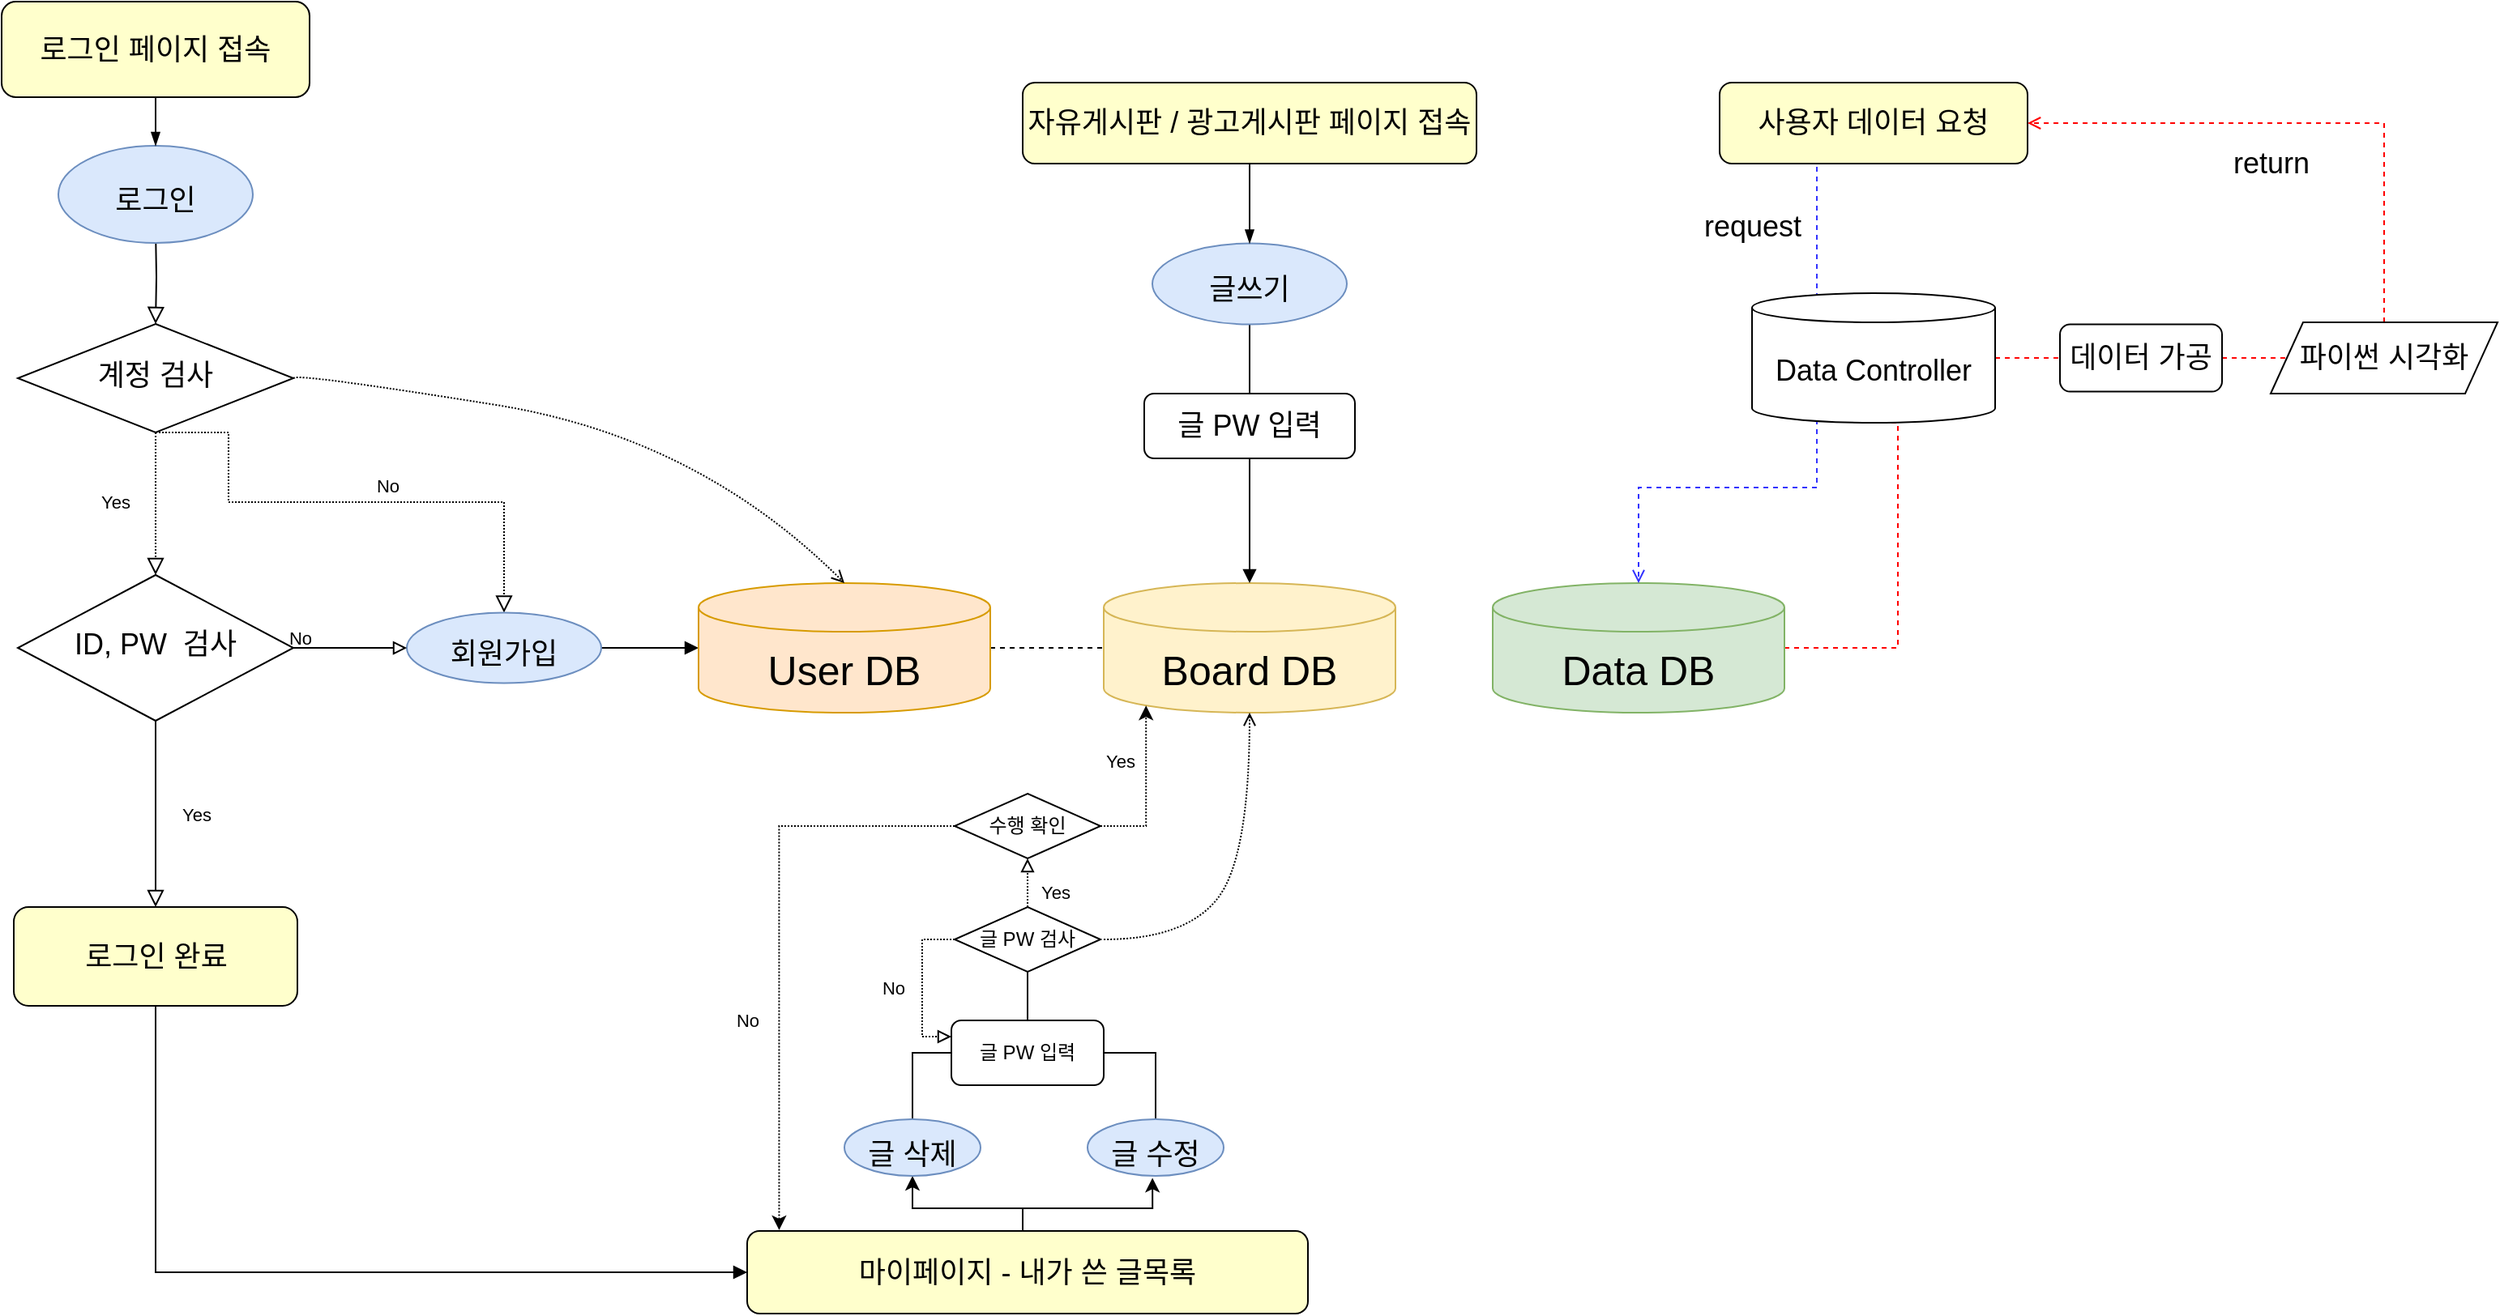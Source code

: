 <mxfile version="20.1.1" type="device"><diagram id="C5RBs43oDa-KdzZeNtuy" name="Page-1"><mxGraphModel dx="1678" dy="941" grid="1" gridSize="10" guides="1" tooltips="1" connect="1" arrows="1" fold="1" page="1" pageScale="1" pageWidth="1600" pageHeight="900" math="0" shadow="0"><root><mxCell id="WIyWlLk6GJQsqaUBKTNV-0"/><mxCell id="WIyWlLk6GJQsqaUBKTNV-1" parent="WIyWlLk6GJQsqaUBKTNV-0"/><mxCell id="bBwQ-RSHp12rILGkyPcm-10" value="&lt;font style=&quot;font-size: 11px;&quot;&gt;No&lt;/font&gt;" style="endArrow=classic;html=1;rounded=0;fontSize=20;entryX=0;entryY=0.5;entryDx=0;entryDy=0;strokeColor=none;" parent="WIyWlLk6GJQsqaUBKTNV-1" target="WIyWlLk6GJQsqaUBKTNV-7" edge="1"><mxGeometry x="-0.111" y="10" width="50" height="50" relative="1" as="geometry"><mxPoint x="190" y="469" as="sourcePoint"/><mxPoint x="240" y="419" as="targetPoint"/><mxPoint as="offset"/></mxGeometry></mxCell><mxCell id="WIyWlLk6GJQsqaUBKTNV-2" value="" style="rounded=0;html=1;jettySize=auto;orthogonalLoop=1;fontSize=11;endArrow=block;endFill=0;endSize=8;strokeWidth=1;shadow=0;labelBackgroundColor=none;edgeStyle=orthogonalEdgeStyle;" parent="WIyWlLk6GJQsqaUBKTNV-1" target="WIyWlLk6GJQsqaUBKTNV-6" edge="1"><mxGeometry relative="1" as="geometry"><mxPoint x="155" y="210" as="sourcePoint"/></mxGeometry></mxCell><mxCell id="WIyWlLk6GJQsqaUBKTNV-5" value="No" style="edgeStyle=orthogonalEdgeStyle;rounded=0;html=1;jettySize=auto;orthogonalLoop=1;fontSize=11;endArrow=block;endFill=0;endSize=8;strokeWidth=1;shadow=0;labelBackgroundColor=none;dashed=1;dashPattern=1 1;exitX=0.5;exitY=1;exitDx=0;exitDy=0;" parent="WIyWlLk6GJQsqaUBKTNV-1" source="WIyWlLk6GJQsqaUBKTNV-6" target="WIyWlLk6GJQsqaUBKTNV-7" edge="1"><mxGeometry x="0.14" y="10" relative="1" as="geometry"><mxPoint as="offset"/><Array as="points"><mxPoint x="200" y="379"/><mxPoint x="370" y="379"/></Array><mxPoint x="240" y="303" as="sourcePoint"/></mxGeometry></mxCell><mxCell id="WIyWlLk6GJQsqaUBKTNV-6" value="&lt;font style=&quot;font-size: 18px;&quot;&gt;계정 검사&lt;/font&gt;" style="rhombus;whiteSpace=wrap;html=1;shadow=0;fontFamily=Helvetica;fontSize=12;align=center;strokeWidth=1;spacing=6;spacingTop=-4;" parent="WIyWlLk6GJQsqaUBKTNV-1" vertex="1"><mxGeometry x="70" y="269" width="170" height="67" as="geometry"/></mxCell><mxCell id="bBwQ-RSHp12rILGkyPcm-20" style="edgeStyle=orthogonalEdgeStyle;rounded=0;orthogonalLoop=1;jettySize=auto;html=1;exitX=1;exitY=0.5;exitDx=0;exitDy=0;entryX=0;entryY=0.5;entryDx=0;entryDy=0;entryPerimeter=0;labelBackgroundColor=default;fontFamily=Helvetica;fontSize=20;fontColor=default;endArrow=block;endFill=1;strokeColor=default;" parent="WIyWlLk6GJQsqaUBKTNV-1" source="WIyWlLk6GJQsqaUBKTNV-7" target="bBwQ-RSHp12rILGkyPcm-0" edge="1"><mxGeometry relative="1" as="geometry"/></mxCell><mxCell id="WIyWlLk6GJQsqaUBKTNV-7" value="&lt;font style=&quot;font-size: 18px;&quot;&gt;회원가입&lt;/font&gt;" style="ellipse;whiteSpace=wrap;html=1;fontSize=25;fillColor=#dae8fc;strokeColor=#6c8ebf;" parent="WIyWlLk6GJQsqaUBKTNV-1" vertex="1"><mxGeometry x="310" y="447.25" width="120" height="43.5" as="geometry"/></mxCell><mxCell id="WIyWlLk6GJQsqaUBKTNV-9" value="Yes" style="edgeStyle=orthogonalEdgeStyle;rounded=0;html=1;jettySize=auto;orthogonalLoop=1;fontSize=11;endArrow=block;endFill=0;endSize=8;strokeWidth=1;shadow=0;labelBackgroundColor=none;" parent="WIyWlLk6GJQsqaUBKTNV-1" source="WIyWlLk6GJQsqaUBKTNV-10" target="WIyWlLk6GJQsqaUBKTNV-12" edge="1"><mxGeometry y="25" relative="1" as="geometry"><mxPoint as="offset"/><Array as="points"><mxPoint x="155" y="569"/><mxPoint x="155" y="569"/></Array></mxGeometry></mxCell><mxCell id="bBwQ-RSHp12rILGkyPcm-15" style="edgeStyle=orthogonalEdgeStyle;shape=connector;rounded=0;orthogonalLoop=1;jettySize=auto;html=1;exitX=1;exitY=0.5;exitDx=0;exitDy=0;labelBackgroundColor=default;fontFamily=Helvetica;fontSize=20;fontColor=default;endArrow=block;strokeColor=default;endFill=0;" parent="WIyWlLk6GJQsqaUBKTNV-1" source="WIyWlLk6GJQsqaUBKTNV-10" target="WIyWlLk6GJQsqaUBKTNV-7" edge="1"><mxGeometry relative="1" as="geometry"/></mxCell><mxCell id="WIyWlLk6GJQsqaUBKTNV-10" value="&lt;font style=&quot;font-size: 18px;&quot;&gt;ID, PW &amp;nbsp;검사&lt;/font&gt;" style="rhombus;whiteSpace=wrap;html=1;shadow=0;fontFamily=Helvetica;fontSize=12;align=center;strokeWidth=1;spacing=6;spacingTop=-4;" parent="WIyWlLk6GJQsqaUBKTNV-1" vertex="1"><mxGeometry x="70" y="424" width="170" height="90" as="geometry"/></mxCell><mxCell id="WIyWlLk6GJQsqaUBKTNV-12" value="&lt;font style=&quot;font-size: 18px;&quot;&gt;로그인 완료&lt;/font&gt;" style="rounded=1;whiteSpace=wrap;html=1;fontSize=12;glass=0;strokeWidth=1;shadow=0;fillColor=#FFFFCC;" parent="WIyWlLk6GJQsqaUBKTNV-1" vertex="1"><mxGeometry x="67.5" y="629" width="175" height="61" as="geometry"/></mxCell><mxCell id="bBwQ-RSHp12rILGkyPcm-22" style="edgeStyle=orthogonalEdgeStyle;shape=connector;rounded=0;orthogonalLoop=1;jettySize=auto;html=1;exitX=1;exitY=0.5;exitDx=0;exitDy=0;exitPerimeter=0;entryX=0;entryY=0.5;entryDx=0;entryDy=0;entryPerimeter=0;labelBackgroundColor=default;fontFamily=Helvetica;fontSize=11;fontColor=default;endArrow=none;endFill=0;strokeColor=default;dashed=1;" parent="WIyWlLk6GJQsqaUBKTNV-1" source="bBwQ-RSHp12rILGkyPcm-0" target="bBwQ-RSHp12rILGkyPcm-21" edge="1"><mxGeometry relative="1" as="geometry"/></mxCell><mxCell id="bBwQ-RSHp12rILGkyPcm-0" value="&lt;span style=&quot;font-size: 25px;&quot;&gt;User DB&lt;/span&gt;" style="shape=cylinder3;whiteSpace=wrap;html=1;boundedLbl=1;backgroundOutline=1;size=15;fillColor=#ffe6cc;strokeColor=#d79b00;" parent="WIyWlLk6GJQsqaUBKTNV-1" vertex="1"><mxGeometry x="490" y="429" width="180" height="80" as="geometry"/></mxCell><mxCell id="3FrDBZmz2vT9rEV1Wmeu-38" style="edgeStyle=orthogonalEdgeStyle;rounded=0;orthogonalLoop=1;jettySize=auto;html=1;exitX=1;exitY=0.5;exitDx=0;exitDy=0;exitPerimeter=0;entryX=0.5;entryY=1;entryDx=0;entryDy=0;fontSize=18;endArrow=none;endFill=0;fillColor=#f8cecc;strokeColor=#FF0000;dashed=1;" edge="1" parent="WIyWlLk6GJQsqaUBKTNV-1" source="bBwQ-RSHp12rILGkyPcm-1" target="3FrDBZmz2vT9rEV1Wmeu-33"><mxGeometry relative="1" as="geometry"><Array as="points"><mxPoint x="1230" y="469"/><mxPoint x="1230" y="330"/></Array></mxGeometry></mxCell><mxCell id="3FrDBZmz2vT9rEV1Wmeu-40" value="return" style="edgeLabel;html=1;align=center;verticalAlign=middle;resizable=0;points=[];fontSize=18;" vertex="1" connectable="0" parent="3FrDBZmz2vT9rEV1Wmeu-38"><mxGeometry x="0.294" y="-2" relative="1" as="geometry"><mxPoint x="228" y="-224" as="offset"/></mxGeometry></mxCell><mxCell id="bBwQ-RSHp12rILGkyPcm-1" value="&lt;font style=&quot;font-size: 25px;&quot;&gt;Data DB&lt;/font&gt;" style="shape=cylinder3;whiteSpace=wrap;html=1;boundedLbl=1;backgroundOutline=1;size=15;fillColor=#d5e8d4;strokeColor=#82b366;" parent="WIyWlLk6GJQsqaUBKTNV-1" vertex="1"><mxGeometry x="980" y="429" width="180" height="80" as="geometry"/></mxCell><mxCell id="3FrDBZmz2vT9rEV1Wmeu-29" style="edgeStyle=orthogonalEdgeStyle;rounded=0;orthogonalLoop=1;jettySize=auto;html=1;exitX=0.5;exitY=1;exitDx=0;exitDy=0;entryX=0;entryY=0.5;entryDx=0;entryDy=0;fontSize=12;endArrow=block;endFill=1;" edge="1" parent="WIyWlLk6GJQsqaUBKTNV-1" source="WIyWlLk6GJQsqaUBKTNV-12" target="3FrDBZmz2vT9rEV1Wmeu-0"><mxGeometry relative="1" as="geometry"><Array as="points"><mxPoint x="155" y="855"/></Array></mxGeometry></mxCell><mxCell id="bBwQ-RSHp12rILGkyPcm-3" value="&lt;font style=&quot;font-size: 18px;&quot;&gt;로그인&lt;/font&gt;" style="ellipse;whiteSpace=wrap;html=1;fontSize=25;fillColor=#dae8fc;strokeColor=#6c8ebf;" parent="WIyWlLk6GJQsqaUBKTNV-1" vertex="1"><mxGeometry x="95" y="159" width="120" height="60" as="geometry"/></mxCell><mxCell id="bBwQ-RSHp12rILGkyPcm-21" value="&lt;span style=&quot;font-size: 25px;&quot;&gt;Board DB&lt;/span&gt;" style="shape=cylinder3;whiteSpace=wrap;html=1;boundedLbl=1;backgroundOutline=1;size=15;fillColor=#fff2cc;strokeColor=#d6b656;" parent="WIyWlLk6GJQsqaUBKTNV-1" vertex="1"><mxGeometry x="740" y="429" width="180" height="80" as="geometry"/></mxCell><mxCell id="bBwQ-RSHp12rILGkyPcm-28" style="edgeStyle=orthogonalEdgeStyle;shape=connector;rounded=0;orthogonalLoop=1;jettySize=auto;html=1;exitX=0.5;exitY=1;exitDx=0;exitDy=0;labelBackgroundColor=default;fontFamily=Helvetica;fontSize=14;fontColor=default;endArrow=none;endFill=0;strokeColor=default;entryX=0.5;entryY=0;entryDx=0;entryDy=0;" parent="WIyWlLk6GJQsqaUBKTNV-1" source="bBwQ-RSHp12rILGkyPcm-35" target="bBwQ-RSHp12rILGkyPcm-24" edge="1"><mxGeometry relative="1" as="geometry"><mxPoint x="830.25" y="177.5" as="targetPoint"/><mxPoint x="830" y="146" as="sourcePoint"/></mxGeometry></mxCell><mxCell id="3FrDBZmz2vT9rEV1Wmeu-28" style="edgeStyle=orthogonalEdgeStyle;rounded=0;orthogonalLoop=1;jettySize=auto;html=1;entryX=0.5;entryY=0;entryDx=0;entryDy=0;entryPerimeter=0;fontSize=12;endArrow=block;endFill=1;" edge="1" parent="WIyWlLk6GJQsqaUBKTNV-1" source="bBwQ-RSHp12rILGkyPcm-24" target="bBwQ-RSHp12rILGkyPcm-21"><mxGeometry relative="1" as="geometry"/></mxCell><mxCell id="bBwQ-RSHp12rILGkyPcm-24" value="&lt;font style=&quot;font-size: 18px;&quot;&gt;글 PW 입력&lt;/font&gt;" style="rounded=1;whiteSpace=wrap;html=1;fontFamily=Helvetica;fontSize=14;fontColor=default;" parent="WIyWlLk6GJQsqaUBKTNV-1" vertex="1"><mxGeometry x="765" y="312" width="130" height="40" as="geometry"/></mxCell><mxCell id="bBwQ-RSHp12rILGkyPcm-35" value="&lt;font style=&quot;font-size: 18px;&quot;&gt;글쓰기&lt;/font&gt;" style="ellipse;whiteSpace=wrap;html=1;fontSize=25;fillColor=#dae8fc;strokeColor=#6c8ebf;" parent="WIyWlLk6GJQsqaUBKTNV-1" vertex="1"><mxGeometry x="770" y="219.25" width="120" height="50" as="geometry"/></mxCell><mxCell id="bBwQ-RSHp12rILGkyPcm-47" value="Yes" style="rounded=0;html=1;jettySize=auto;orthogonalLoop=1;fontSize=11;endArrow=block;endFill=0;endSize=8;strokeWidth=1;shadow=0;labelBackgroundColor=none;edgeStyle=orthogonalEdgeStyle;exitX=0.5;exitY=1;exitDx=0;exitDy=0;dashed=1;dashPattern=1 1;entryX=0.5;entryY=0;entryDx=0;entryDy=0;" parent="WIyWlLk6GJQsqaUBKTNV-1" edge="1"><mxGeometry x="0.004" y="-25" relative="1" as="geometry"><mxPoint y="-1" as="offset"/><mxPoint x="155" y="336" as="sourcePoint"/><mxPoint x="155" y="424" as="targetPoint"/><Array as="points"><mxPoint x="155" y="399"/><mxPoint x="155" y="399"/></Array></mxGeometry></mxCell><mxCell id="bBwQ-RSHp12rILGkyPcm-58" style="edgeStyle=orthogonalEdgeStyle;shape=connector;rounded=0;orthogonalLoop=1;jettySize=auto;html=1;entryX=0.5;entryY=0;entryDx=0;entryDy=0;labelBackgroundColor=default;fontFamily=Helvetica;fontSize=18;fontColor=default;endArrow=blockThin;endFill=1;strokeColor=default;exitX=0.5;exitY=1;exitDx=0;exitDy=0;" parent="WIyWlLk6GJQsqaUBKTNV-1" source="bBwQ-RSHp12rILGkyPcm-53" target="bBwQ-RSHp12rILGkyPcm-35" edge="1"><mxGeometry relative="1" as="geometry"><mxPoint x="790" y="89" as="sourcePoint"/><Array as="points"/></mxGeometry></mxCell><mxCell id="bBwQ-RSHp12rILGkyPcm-53" value="자유게시판 / 광고게시판 페이지 접속" style="rounded=1;whiteSpace=wrap;html=1;fontFamily=Helvetica;fontSize=18;fillColor=#FFFFCC;strokeColor=default;" parent="WIyWlLk6GJQsqaUBKTNV-1" vertex="1"><mxGeometry x="690" y="120" width="280" height="50" as="geometry"/></mxCell><mxCell id="bBwQ-RSHp12rILGkyPcm-61" style="edgeStyle=orthogonalEdgeStyle;shape=connector;rounded=0;orthogonalLoop=1;jettySize=auto;html=1;entryX=0.5;entryY=0;entryDx=0;entryDy=0;labelBackgroundColor=default;fontFamily=Helvetica;fontSize=18;fontColor=default;endArrow=blockThin;endFill=1;strokeColor=default;" parent="WIyWlLk6GJQsqaUBKTNV-1" source="bBwQ-RSHp12rILGkyPcm-60" target="bBwQ-RSHp12rILGkyPcm-3" edge="1"><mxGeometry relative="1" as="geometry"/></mxCell><mxCell id="bBwQ-RSHp12rILGkyPcm-60" value="로그인 페이지 접속" style="rounded=1;whiteSpace=wrap;html=1;fontFamily=Helvetica;fontSize=18;fontColor=default;fillColor=#FFFFCC;" parent="WIyWlLk6GJQsqaUBKTNV-1" vertex="1"><mxGeometry x="60" y="70" width="190" height="59" as="geometry"/></mxCell><mxCell id="3FrDBZmz2vT9rEV1Wmeu-1" style="edgeStyle=orthogonalEdgeStyle;rounded=0;orthogonalLoop=1;jettySize=auto;html=1;exitX=0.5;exitY=0;exitDx=0;exitDy=0;entryX=0.477;entryY=1.034;entryDx=0;entryDy=0;entryPerimeter=0;" edge="1" parent="WIyWlLk6GJQsqaUBKTNV-1" target="3FrDBZmz2vT9rEV1Wmeu-3"><mxGeometry relative="1" as="geometry"><mxPoint x="770" y="799" as="targetPoint"/><mxPoint x="679" y="845" as="sourcePoint"/><Array as="points"><mxPoint x="690" y="845"/><mxPoint x="690" y="815"/><mxPoint x="770" y="815"/></Array></mxGeometry></mxCell><mxCell id="3FrDBZmz2vT9rEV1Wmeu-5" style="edgeStyle=orthogonalEdgeStyle;rounded=0;orthogonalLoop=1;jettySize=auto;html=1;exitX=0.5;exitY=0;exitDx=0;exitDy=0;" edge="1" parent="WIyWlLk6GJQsqaUBKTNV-1" source="3FrDBZmz2vT9rEV1Wmeu-0"><mxGeometry relative="1" as="geometry"><mxPoint x="693" y="829.385" as="targetPoint"/></mxGeometry></mxCell><mxCell id="3FrDBZmz2vT9rEV1Wmeu-2" style="edgeStyle=orthogonalEdgeStyle;rounded=0;orthogonalLoop=1;jettySize=auto;html=1;exitX=0.5;exitY=0;exitDx=0;exitDy=0;entryX=0.5;entryY=1;entryDx=0;entryDy=0;" edge="1" parent="WIyWlLk6GJQsqaUBKTNV-1" target="3FrDBZmz2vT9rEV1Wmeu-4"><mxGeometry relative="1" as="geometry"><mxPoint x="577" y="795" as="targetPoint"/><mxPoint x="690" y="845" as="sourcePoint"/><Array as="points"><mxPoint x="690" y="815"/><mxPoint x="622" y="815"/></Array></mxGeometry></mxCell><mxCell id="3FrDBZmz2vT9rEV1Wmeu-8" style="edgeStyle=orthogonalEdgeStyle;rounded=0;orthogonalLoop=1;jettySize=auto;html=1;exitX=0.5;exitY=0;exitDx=0;exitDy=0;entryX=1;entryY=0.5;entryDx=0;entryDy=0;endArrow=none;endFill=0;" edge="1" parent="WIyWlLk6GJQsqaUBKTNV-1" source="3FrDBZmz2vT9rEV1Wmeu-3" target="3FrDBZmz2vT9rEV1Wmeu-6"><mxGeometry relative="1" as="geometry"/></mxCell><mxCell id="3FrDBZmz2vT9rEV1Wmeu-3" value="&lt;font style=&quot;font-size: 18px;&quot;&gt;글 수정&lt;/font&gt;" style="ellipse;whiteSpace=wrap;html=1;fontSize=25;fillColor=#dae8fc;strokeColor=#6c8ebf;" vertex="1" parent="WIyWlLk6GJQsqaUBKTNV-1"><mxGeometry x="730" y="760" width="84" height="35" as="geometry"/></mxCell><mxCell id="3FrDBZmz2vT9rEV1Wmeu-7" style="edgeStyle=orthogonalEdgeStyle;rounded=0;orthogonalLoop=1;jettySize=auto;html=1;exitX=0.5;exitY=0;exitDx=0;exitDy=0;entryX=0;entryY=0.5;entryDx=0;entryDy=0;endArrow=none;endFill=0;" edge="1" parent="WIyWlLk6GJQsqaUBKTNV-1" source="3FrDBZmz2vT9rEV1Wmeu-4" target="3FrDBZmz2vT9rEV1Wmeu-6"><mxGeometry relative="1" as="geometry"/></mxCell><mxCell id="3FrDBZmz2vT9rEV1Wmeu-4" value="&lt;font style=&quot;font-size: 18px;&quot;&gt;글 삭제&lt;/font&gt;" style="ellipse;whiteSpace=wrap;html=1;fontSize=25;fillColor=#dae8fc;strokeColor=#6c8ebf;" vertex="1" parent="WIyWlLk6GJQsqaUBKTNV-1"><mxGeometry x="580" y="760" width="84" height="35" as="geometry"/></mxCell><mxCell id="3FrDBZmz2vT9rEV1Wmeu-0" value="마이페이지 - 내가 쓴 글목록" style="rounded=1;whiteSpace=wrap;html=1;fontFamily=Helvetica;fontSize=18;fontColor=default;fillColor=#FFFFCC;" vertex="1" parent="WIyWlLk6GJQsqaUBKTNV-1"><mxGeometry x="520" y="829" width="346" height="51" as="geometry"/></mxCell><mxCell id="3FrDBZmz2vT9rEV1Wmeu-15" style="edgeStyle=orthogonalEdgeStyle;rounded=0;orthogonalLoop=1;jettySize=auto;html=1;exitX=0.5;exitY=0;exitDx=0;exitDy=0;entryX=0.5;entryY=1;entryDx=0;entryDy=0;endArrow=none;endFill=0;" edge="1" parent="WIyWlLk6GJQsqaUBKTNV-1" source="3FrDBZmz2vT9rEV1Wmeu-6" target="3FrDBZmz2vT9rEV1Wmeu-11"><mxGeometry relative="1" as="geometry"><mxPoint x="693" y="719" as="sourcePoint"/></mxGeometry></mxCell><mxCell id="3FrDBZmz2vT9rEV1Wmeu-6" value="글 PW 입력" style="rounded=1;whiteSpace=wrap;html=1;" vertex="1" parent="WIyWlLk6GJQsqaUBKTNV-1"><mxGeometry x="646" y="699" width="94" height="40" as="geometry"/></mxCell><mxCell id="3FrDBZmz2vT9rEV1Wmeu-17" style="edgeStyle=orthogonalEdgeStyle;rounded=0;orthogonalLoop=1;jettySize=auto;html=1;exitX=0.5;exitY=0;exitDx=0;exitDy=0;entryX=0.5;entryY=1;entryDx=0;entryDy=0;dashed=1;dashPattern=1 1;endArrow=block;endFill=0;" edge="1" parent="WIyWlLk6GJQsqaUBKTNV-1" source="3FrDBZmz2vT9rEV1Wmeu-11" target="3FrDBZmz2vT9rEV1Wmeu-16"><mxGeometry relative="1" as="geometry"/></mxCell><mxCell id="3FrDBZmz2vT9rEV1Wmeu-21" value="&lt;font style=&quot;font-size: 11px;&quot;&gt;Yes&lt;/font&gt;" style="edgeLabel;html=1;align=center;verticalAlign=middle;resizable=0;points=[];fontSize=13;" vertex="1" connectable="0" parent="3FrDBZmz2vT9rEV1Wmeu-17"><mxGeometry x="-0.144" y="-3" relative="1" as="geometry"><mxPoint x="14" y="3" as="offset"/></mxGeometry></mxCell><mxCell id="3FrDBZmz2vT9rEV1Wmeu-26" value="No" style="edgeStyle=orthogonalEdgeStyle;rounded=0;orthogonalLoop=1;jettySize=auto;html=1;exitX=0;exitY=0.5;exitDx=0;exitDy=0;entryX=0;entryY=0.25;entryDx=0;entryDy=0;dashed=1;dashPattern=1 1;fontSize=11;endArrow=block;endFill=0;" edge="1" parent="WIyWlLk6GJQsqaUBKTNV-1" source="3FrDBZmz2vT9rEV1Wmeu-11" target="3FrDBZmz2vT9rEV1Wmeu-6"><mxGeometry x="0.02" y="-18" relative="1" as="geometry"><mxPoint as="offset"/></mxGeometry></mxCell><mxCell id="3FrDBZmz2vT9rEV1Wmeu-11" value="글 PW 검사" style="rhombus;whiteSpace=wrap;html=1;" vertex="1" parent="WIyWlLk6GJQsqaUBKTNV-1"><mxGeometry x="648" y="629" width="90" height="40" as="geometry"/></mxCell><mxCell id="3FrDBZmz2vT9rEV1Wmeu-18" value="Yes" style="edgeStyle=orthogonalEdgeStyle;rounded=0;orthogonalLoop=1;jettySize=auto;html=1;entryX=0.145;entryY=1;entryDx=0;entryDy=-4.35;entryPerimeter=0;dashed=1;dashPattern=1 1;" edge="1" parent="WIyWlLk6GJQsqaUBKTNV-1" source="3FrDBZmz2vT9rEV1Wmeu-16" target="bBwQ-RSHp12rILGkyPcm-21"><mxGeometry x="0.329" y="16" relative="1" as="geometry"><mxPoint as="offset"/></mxGeometry></mxCell><mxCell id="3FrDBZmz2vT9rEV1Wmeu-20" value="No" style="edgeStyle=orthogonalEdgeStyle;rounded=0;orthogonalLoop=1;jettySize=auto;html=1;entryX=0.057;entryY=-0.011;entryDx=0;entryDy=0;entryPerimeter=0;dashed=1;dashPattern=1 1;" edge="1" parent="WIyWlLk6GJQsqaUBKTNV-1" source="3FrDBZmz2vT9rEV1Wmeu-16" target="3FrDBZmz2vT9rEV1Wmeu-0"><mxGeometry x="0.276" y="-20" relative="1" as="geometry"><mxPoint x="540" y="819" as="targetPoint"/><Array as="points"><mxPoint x="540" y="579"/></Array><mxPoint as="offset"/></mxGeometry></mxCell><mxCell id="3FrDBZmz2vT9rEV1Wmeu-16" value="수행 확인" style="rhombus;whiteSpace=wrap;html=1;" vertex="1" parent="WIyWlLk6GJQsqaUBKTNV-1"><mxGeometry x="648" y="559" width="90" height="40" as="geometry"/></mxCell><mxCell id="3FrDBZmz2vT9rEV1Wmeu-22" value="" style="curved=1;endArrow=open;html=1;rounded=0;dashed=1;dashPattern=1 1;fontSize=11;exitX=1;exitY=0.5;exitDx=0;exitDy=0;entryX=0.5;entryY=0;entryDx=0;entryDy=0;entryPerimeter=0;endFill=0;" edge="1" parent="WIyWlLk6GJQsqaUBKTNV-1" source="WIyWlLk6GJQsqaUBKTNV-6" target="bBwQ-RSHp12rILGkyPcm-0"><mxGeometry width="50" height="50" relative="1" as="geometry"><mxPoint x="190" y="299" as="sourcePoint"/><mxPoint x="240" y="249" as="targetPoint"/><Array as="points"><mxPoint x="240" y="299"/><mxPoint x="490" y="339"/></Array></mxGeometry></mxCell><mxCell id="3FrDBZmz2vT9rEV1Wmeu-24" value="" style="curved=1;endArrow=open;html=1;rounded=0;dashed=1;dashPattern=1 1;fontSize=11;entryX=0.5;entryY=1;entryDx=0;entryDy=0;entryPerimeter=0;endFill=0;" edge="1" parent="WIyWlLk6GJQsqaUBKTNV-1" target="bBwQ-RSHp12rILGkyPcm-21"><mxGeometry width="50" height="50" relative="1" as="geometry"><mxPoint x="740" y="649" as="sourcePoint"/><mxPoint x="790" y="599" as="targetPoint"/><Array as="points"><mxPoint x="790" y="649"/><mxPoint x="830" y="599"/></Array></mxGeometry></mxCell><mxCell id="3FrDBZmz2vT9rEV1Wmeu-45" style="edgeStyle=orthogonalEdgeStyle;rounded=0;orthogonalLoop=1;jettySize=auto;html=1;fontSize=18;endArrow=open;endFill=0;exitX=0.5;exitY=1;exitDx=0;exitDy=0;entryX=0.5;entryY=0;entryDx=0;entryDy=0;entryPerimeter=0;fillColor=#dae8fc;strokeColor=#3333FF;dashed=1;" edge="1" parent="WIyWlLk6GJQsqaUBKTNV-1" target="bBwQ-RSHp12rILGkyPcm-1"><mxGeometry relative="1" as="geometry"><mxPoint x="1190.0" y="170" as="sourcePoint"/><mxPoint x="1190" y="250" as="targetPoint"/><Array as="points"><mxPoint x="1180" y="170"/><mxPoint x="1180" y="370"/><mxPoint x="1070" y="370"/></Array></mxGeometry></mxCell><mxCell id="3FrDBZmz2vT9rEV1Wmeu-59" value="request" style="edgeLabel;html=1;align=center;verticalAlign=middle;resizable=0;points=[];fontSize=18;" vertex="1" connectable="0" parent="3FrDBZmz2vT9rEV1Wmeu-45"><mxGeometry x="-0.689" y="-2" relative="1" as="geometry"><mxPoint x="-38" y="-10" as="offset"/></mxGeometry></mxCell><mxCell id="3FrDBZmz2vT9rEV1Wmeu-42" value="사용자 데이터 요청" style="rounded=1;whiteSpace=wrap;html=1;fontFamily=Helvetica;fontSize=18;fontColor=default;fillColor=#FFFFCC;strokeColor=default;" vertex="1" parent="WIyWlLk6GJQsqaUBKTNV-1"><mxGeometry x="1120" y="120" width="190" height="50" as="geometry"/></mxCell><mxCell id="3FrDBZmz2vT9rEV1Wmeu-51" style="edgeStyle=orthogonalEdgeStyle;rounded=0;orthogonalLoop=1;jettySize=auto;html=1;exitX=0.5;exitY=0;exitDx=0;exitDy=0;entryX=1;entryY=0.5;entryDx=0;entryDy=0;fontSize=18;endArrow=open;endFill=0;strokeColor=#FF0000;dashed=1;" edge="1" parent="WIyWlLk6GJQsqaUBKTNV-1" source="3FrDBZmz2vT9rEV1Wmeu-48" target="3FrDBZmz2vT9rEV1Wmeu-42"><mxGeometry relative="1" as="geometry"><Array as="points"><mxPoint x="1530" y="145"/></Array></mxGeometry></mxCell><mxCell id="3FrDBZmz2vT9rEV1Wmeu-48" value="파이썬 시각화" style="shape=parallelogram;perimeter=parallelogramPerimeter;whiteSpace=wrap;html=1;fixedSize=1;rounded=0;glass=0;fontSize=18;" vertex="1" parent="WIyWlLk6GJQsqaUBKTNV-1"><mxGeometry x="1460" y="268" width="140" height="44" as="geometry"/></mxCell><mxCell id="3FrDBZmz2vT9rEV1Wmeu-58" style="edgeStyle=orthogonalEdgeStyle;rounded=0;orthogonalLoop=1;jettySize=auto;html=1;entryX=0;entryY=0.5;entryDx=0;entryDy=0;dashed=1;fontSize=18;endArrow=none;endFill=0;strokeColor=#FF0000;" edge="1" parent="WIyWlLk6GJQsqaUBKTNV-1" source="3FrDBZmz2vT9rEV1Wmeu-52" target="3FrDBZmz2vT9rEV1Wmeu-48"><mxGeometry relative="1" as="geometry"/></mxCell><mxCell id="3FrDBZmz2vT9rEV1Wmeu-52" value="데이터 가공" style="rounded=1;whiteSpace=wrap;html=1;glass=0;fontSize=18;" vertex="1" parent="WIyWlLk6GJQsqaUBKTNV-1"><mxGeometry x="1330" y="269.25" width="100" height="41.5" as="geometry"/></mxCell><mxCell id="3FrDBZmz2vT9rEV1Wmeu-53" value="" style="edgeStyle=orthogonalEdgeStyle;rounded=0;orthogonalLoop=1;jettySize=auto;html=1;exitX=1;exitY=0.5;exitDx=0;exitDy=0;entryX=0;entryY=0.5;entryDx=0;entryDy=0;fontSize=18;endArrow=none;endFill=0;fillColor=#f8cecc;strokeColor=#FF0000;dashed=1;" edge="1" parent="WIyWlLk6GJQsqaUBKTNV-1" source="3FrDBZmz2vT9rEV1Wmeu-33" target="3FrDBZmz2vT9rEV1Wmeu-52"><mxGeometry y="24" relative="1" as="geometry"><mxPoint x="1290.0" y="302.5" as="sourcePoint"/><mxPoint x="1460.0" y="297" as="targetPoint"/><mxPoint x="-1" as="offset"/></mxGeometry></mxCell><mxCell id="3FrDBZmz2vT9rEV1Wmeu-33" value="Data Controller" style="shape=cylinder3;whiteSpace=wrap;html=1;boundedLbl=1;backgroundOutline=1;size=9.0;rounded=0;glass=0;fontSize=18;" vertex="1" parent="WIyWlLk6GJQsqaUBKTNV-1"><mxGeometry x="1140" y="250" width="150" height="80" as="geometry"/></mxCell></root></mxGraphModel></diagram></mxfile>